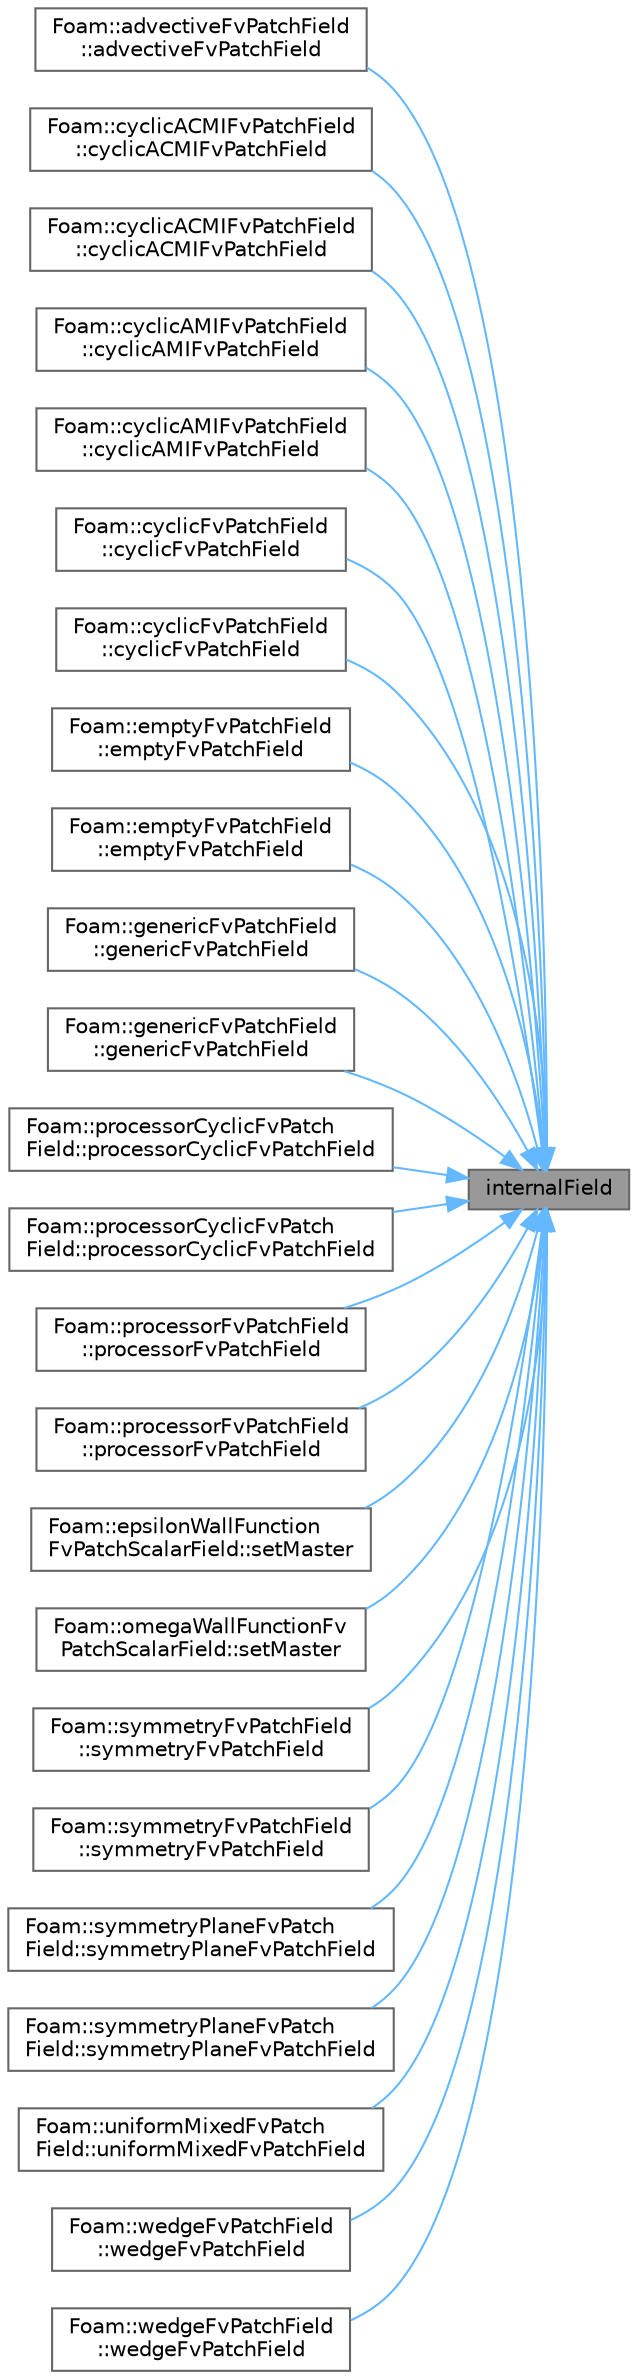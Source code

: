 digraph "internalField"
{
 // LATEX_PDF_SIZE
  bgcolor="transparent";
  edge [fontname=Helvetica,fontsize=10,labelfontname=Helvetica,labelfontsize=10];
  node [fontname=Helvetica,fontsize=10,shape=box,height=0.2,width=0.4];
  rankdir="RL";
  Node1 [id="Node000001",label="internalField",height=0.2,width=0.4,color="gray40", fillcolor="grey60", style="filled", fontcolor="black",tooltip=" "];
  Node1 -> Node2 [id="edge1_Node000001_Node000002",dir="back",color="steelblue1",style="solid",tooltip=" "];
  Node2 [id="Node000002",label="Foam::advectiveFvPatchField\l::advectiveFvPatchField",height=0.2,width=0.4,color="grey40", fillcolor="white", style="filled",URL="$classFoam_1_1advectiveFvPatchField.html#a1c65ec048eedf6c214cf2d15c235ee67",tooltip=" "];
  Node1 -> Node3 [id="edge2_Node000001_Node000003",dir="back",color="steelblue1",style="solid",tooltip=" "];
  Node3 [id="Node000003",label="Foam::cyclicACMIFvPatchField\l::cyclicACMIFvPatchField",height=0.2,width=0.4,color="grey40", fillcolor="white", style="filled",URL="$classFoam_1_1cyclicACMIFvPatchField.html#a53224b1b173a0e13bd262b64af761335",tooltip=" "];
  Node1 -> Node4 [id="edge3_Node000001_Node000004",dir="back",color="steelblue1",style="solid",tooltip=" "];
  Node4 [id="Node000004",label="Foam::cyclicACMIFvPatchField\l::cyclicACMIFvPatchField",height=0.2,width=0.4,color="grey40", fillcolor="white", style="filled",URL="$classFoam_1_1cyclicACMIFvPatchField.html#a7bdcd4f82c9abe21a9eb2cce547d28fd",tooltip=" "];
  Node1 -> Node5 [id="edge4_Node000001_Node000005",dir="back",color="steelblue1",style="solid",tooltip=" "];
  Node5 [id="Node000005",label="Foam::cyclicAMIFvPatchField\l::cyclicAMIFvPatchField",height=0.2,width=0.4,color="grey40", fillcolor="white", style="filled",URL="$classFoam_1_1cyclicAMIFvPatchField.html#a17e576bcb9a07ca92f483c3caeacb630",tooltip=" "];
  Node1 -> Node6 [id="edge5_Node000001_Node000006",dir="back",color="steelblue1",style="solid",tooltip=" "];
  Node6 [id="Node000006",label="Foam::cyclicAMIFvPatchField\l::cyclicAMIFvPatchField",height=0.2,width=0.4,color="grey40", fillcolor="white", style="filled",URL="$classFoam_1_1cyclicAMIFvPatchField.html#a3b84d3e1fbc966dd1d72247606d16962",tooltip=" "];
  Node1 -> Node7 [id="edge6_Node000001_Node000007",dir="back",color="steelblue1",style="solid",tooltip=" "];
  Node7 [id="Node000007",label="Foam::cyclicFvPatchField\l::cyclicFvPatchField",height=0.2,width=0.4,color="grey40", fillcolor="white", style="filled",URL="$classFoam_1_1cyclicFvPatchField.html#a1c3655ab238a4690e59a0176eb1214d8",tooltip=" "];
  Node1 -> Node8 [id="edge7_Node000001_Node000008",dir="back",color="steelblue1",style="solid",tooltip=" "];
  Node8 [id="Node000008",label="Foam::cyclicFvPatchField\l::cyclicFvPatchField",height=0.2,width=0.4,color="grey40", fillcolor="white", style="filled",URL="$classFoam_1_1cyclicFvPatchField.html#a1e8924230ef3af4ddfe860ded90657e6",tooltip=" "];
  Node1 -> Node9 [id="edge8_Node000001_Node000009",dir="back",color="steelblue1",style="solid",tooltip=" "];
  Node9 [id="Node000009",label="Foam::emptyFvPatchField\l::emptyFvPatchField",height=0.2,width=0.4,color="grey40", fillcolor="white", style="filled",URL="$classFoam_1_1emptyFvPatchField.html#a75059f1db9cfbc64900d56940f61fd7c",tooltip=" "];
  Node1 -> Node10 [id="edge9_Node000001_Node000010",dir="back",color="steelblue1",style="solid",tooltip=" "];
  Node10 [id="Node000010",label="Foam::emptyFvPatchField\l::emptyFvPatchField",height=0.2,width=0.4,color="grey40", fillcolor="white", style="filled",URL="$classFoam_1_1emptyFvPatchField.html#a60ac5a45ec305719ec7032e50d8853d0",tooltip=" "];
  Node1 -> Node11 [id="edge10_Node000001_Node000011",dir="back",color="steelblue1",style="solid",tooltip=" "];
  Node11 [id="Node000011",label="Foam::genericFvPatchField\l::genericFvPatchField",height=0.2,width=0.4,color="grey40", fillcolor="white", style="filled",URL="$classFoam_1_1genericFvPatchField.html#ab55dc2b31f5662bc962bd4138a1f8614",tooltip=" "];
  Node1 -> Node12 [id="edge11_Node000001_Node000012",dir="back",color="steelblue1",style="solid",tooltip=" "];
  Node12 [id="Node000012",label="Foam::genericFvPatchField\l::genericFvPatchField",height=0.2,width=0.4,color="grey40", fillcolor="white", style="filled",URL="$classFoam_1_1genericFvPatchField.html#a55caa01e757d3893cd3a7034439317d9",tooltip=" "];
  Node1 -> Node13 [id="edge12_Node000001_Node000013",dir="back",color="steelblue1",style="solid",tooltip=" "];
  Node13 [id="Node000013",label="Foam::processorCyclicFvPatch\lField::processorCyclicFvPatchField",height=0.2,width=0.4,color="grey40", fillcolor="white", style="filled",URL="$classFoam_1_1processorCyclicFvPatchField.html#a0c76e373f9f64cba0092850e75e1bcc6",tooltip=" "];
  Node1 -> Node14 [id="edge13_Node000001_Node000014",dir="back",color="steelblue1",style="solid",tooltip=" "];
  Node14 [id="Node000014",label="Foam::processorCyclicFvPatch\lField::processorCyclicFvPatchField",height=0.2,width=0.4,color="grey40", fillcolor="white", style="filled",URL="$classFoam_1_1processorCyclicFvPatchField.html#a4a7f4499fd45cac3078d911bf9e64072",tooltip=" "];
  Node1 -> Node15 [id="edge14_Node000001_Node000015",dir="back",color="steelblue1",style="solid",tooltip=" "];
  Node15 [id="Node000015",label="Foam::processorFvPatchField\l::processorFvPatchField",height=0.2,width=0.4,color="grey40", fillcolor="white", style="filled",URL="$classFoam_1_1processorFvPatchField.html#a1d1c1b5ec412320094d8c8557b706071",tooltip=" "];
  Node1 -> Node16 [id="edge15_Node000001_Node000016",dir="back",color="steelblue1",style="solid",tooltip=" "];
  Node16 [id="Node000016",label="Foam::processorFvPatchField\l::processorFvPatchField",height=0.2,width=0.4,color="grey40", fillcolor="white", style="filled",URL="$classFoam_1_1processorFvPatchField.html#a0b5b1b1b30243d74fc63341ccf333e9b",tooltip=" "];
  Node1 -> Node17 [id="edge16_Node000001_Node000017",dir="back",color="steelblue1",style="solid",tooltip=" "];
  Node17 [id="Node000017",label="Foam::epsilonWallFunction\lFvPatchScalarField::setMaster",height=0.2,width=0.4,color="grey40", fillcolor="white", style="filled",URL="$classFoam_1_1epsilonWallFunctionFvPatchScalarField.html#af62f4355fcee4da87dbdf3b365d3d73a",tooltip=" "];
  Node1 -> Node18 [id="edge17_Node000001_Node000018",dir="back",color="steelblue1",style="solid",tooltip=" "];
  Node18 [id="Node000018",label="Foam::omegaWallFunctionFv\lPatchScalarField::setMaster",height=0.2,width=0.4,color="grey40", fillcolor="white", style="filled",URL="$classFoam_1_1omegaWallFunctionFvPatchScalarField.html#af62f4355fcee4da87dbdf3b365d3d73a",tooltip=" "];
  Node1 -> Node19 [id="edge18_Node000001_Node000019",dir="back",color="steelblue1",style="solid",tooltip=" "];
  Node19 [id="Node000019",label="Foam::symmetryFvPatchField\l::symmetryFvPatchField",height=0.2,width=0.4,color="grey40", fillcolor="white", style="filled",URL="$classFoam_1_1symmetryFvPatchField.html#ab549bc67fd96c83cb2d1dd509e464eaa",tooltip=" "];
  Node1 -> Node20 [id="edge19_Node000001_Node000020",dir="back",color="steelblue1",style="solid",tooltip=" "];
  Node20 [id="Node000020",label="Foam::symmetryFvPatchField\l::symmetryFvPatchField",height=0.2,width=0.4,color="grey40", fillcolor="white", style="filled",URL="$classFoam_1_1symmetryFvPatchField.html#a9b79d969b304601d0a6d2d909138cbbb",tooltip=" "];
  Node1 -> Node21 [id="edge20_Node000001_Node000021",dir="back",color="steelblue1",style="solid",tooltip=" "];
  Node21 [id="Node000021",label="Foam::symmetryPlaneFvPatch\lField::symmetryPlaneFvPatchField",height=0.2,width=0.4,color="grey40", fillcolor="white", style="filled",URL="$classFoam_1_1symmetryPlaneFvPatchField.html#a1b462af192548e21df49255ad7d6c44b",tooltip=" "];
  Node1 -> Node22 [id="edge21_Node000001_Node000022",dir="back",color="steelblue1",style="solid",tooltip=" "];
  Node22 [id="Node000022",label="Foam::symmetryPlaneFvPatch\lField::symmetryPlaneFvPatchField",height=0.2,width=0.4,color="grey40", fillcolor="white", style="filled",URL="$classFoam_1_1symmetryPlaneFvPatchField.html#a0548de9c97d7a950945707612fc993f5",tooltip=" "];
  Node1 -> Node23 [id="edge22_Node000001_Node000023",dir="back",color="steelblue1",style="solid",tooltip=" "];
  Node23 [id="Node000023",label="Foam::uniformMixedFvPatch\lField::uniformMixedFvPatchField",height=0.2,width=0.4,color="grey40", fillcolor="white", style="filled",URL="$classFoam_1_1uniformMixedFvPatchField.html#a790d2f7883750717d90877576331abae",tooltip=" "];
  Node1 -> Node24 [id="edge23_Node000001_Node000024",dir="back",color="steelblue1",style="solid",tooltip=" "];
  Node24 [id="Node000024",label="Foam::wedgeFvPatchField\l::wedgeFvPatchField",height=0.2,width=0.4,color="grey40", fillcolor="white", style="filled",URL="$classFoam_1_1wedgeFvPatchField.html#a67a6ce0c10ae535ec61244abe30fa196",tooltip=" "];
  Node1 -> Node25 [id="edge24_Node000001_Node000025",dir="back",color="steelblue1",style="solid",tooltip=" "];
  Node25 [id="Node000025",label="Foam::wedgeFvPatchField\l::wedgeFvPatchField",height=0.2,width=0.4,color="grey40", fillcolor="white", style="filled",URL="$classFoam_1_1wedgeFvPatchField.html#a1547f3020b879d9207cbd696d7627b0a",tooltip=" "];
}
